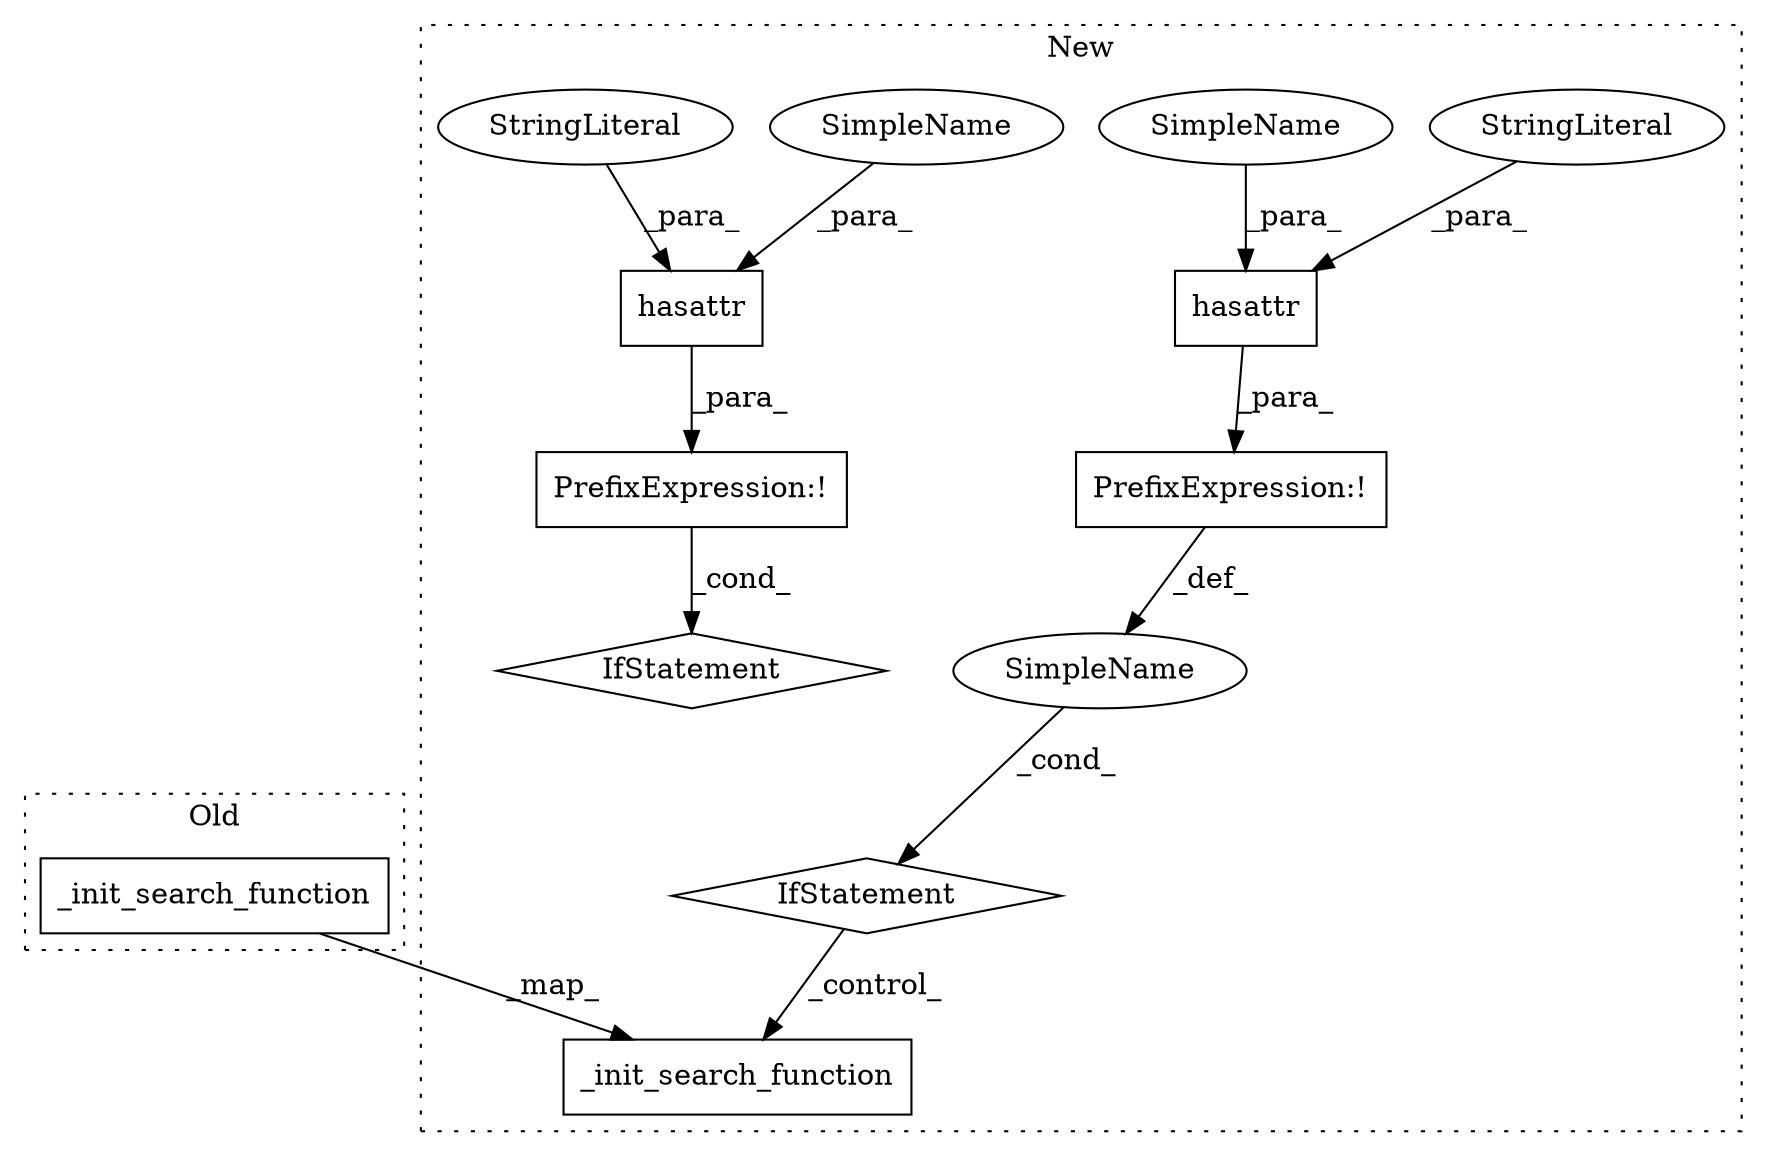 digraph G {
subgraph cluster0 {
1 [label="_init_search_function" a="32" s="24289" l="23" shape="box"];
label = "Old";
style="dotted";
}
subgraph cluster1 {
2 [label="_init_search_function" a="32" s="24386" l="23" shape="box"];
3 [label="IfStatement" a="25" s="24334,24371" l="4,2" shape="diamond"];
4 [label="PrefixExpression:!" a="38" s="24338" l="1" shape="box"];
5 [label="hasattr" a="32" s="24339,24370" l="8,1" shape="box"];
6 [label="SimpleName" a="42" s="" l="" shape="ellipse"];
7 [label="hasattr" a="32" s="24258,24286" l="8,1" shape="box"];
8 [label="PrefixExpression:!" a="38" s="24257" l="1" shape="box"];
9 [label="IfStatement" a="25" s="24253,24287" l="4,2" shape="diamond"];
10 [label="StringLiteral" a="45" s="24352" l="18" shape="ellipse"];
11 [label="StringLiteral" a="45" s="24271" l="15" shape="ellipse"];
12 [label="SimpleName" a="42" s="24347" l="4" shape="ellipse"];
13 [label="SimpleName" a="42" s="24266" l="4" shape="ellipse"];
label = "New";
style="dotted";
}
1 -> 2 [label="_map_"];
3 -> 2 [label="_control_"];
4 -> 6 [label="_def_"];
5 -> 4 [label="_para_"];
6 -> 3 [label="_cond_"];
7 -> 8 [label="_para_"];
8 -> 9 [label="_cond_"];
10 -> 5 [label="_para_"];
11 -> 7 [label="_para_"];
12 -> 5 [label="_para_"];
13 -> 7 [label="_para_"];
}